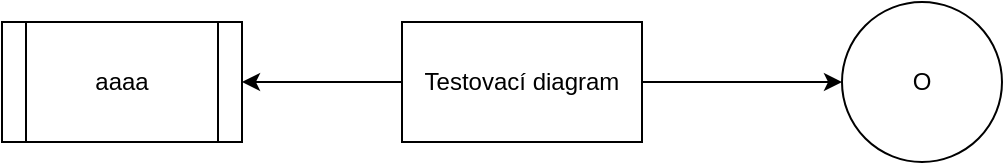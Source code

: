 <mxfile version="27.0.9">
  <diagram name="Stránka-1" id="WadXY_xlJzFDM5q_0ZeF">
    <mxGraphModel dx="2066" dy="1201" grid="1" gridSize="10" guides="1" tooltips="1" connect="1" arrows="1" fold="1" page="1" pageScale="1" pageWidth="1600" pageHeight="900" math="0" shadow="0">
      <root>
        <mxCell id="0" />
        <mxCell id="1" parent="0" />
        <mxCell id="fYOgICGNmtfUt-BqlRUG-3" value="" style="edgeStyle=orthogonalEdgeStyle;rounded=0;orthogonalLoop=1;jettySize=auto;html=1;" edge="1" parent="1" source="fYOgICGNmtfUt-BqlRUG-1" target="fYOgICGNmtfUt-BqlRUG-2">
          <mxGeometry relative="1" as="geometry" />
        </mxCell>
        <mxCell id="fYOgICGNmtfUt-BqlRUG-5" value="" style="edgeStyle=orthogonalEdgeStyle;rounded=0;orthogonalLoop=1;jettySize=auto;html=1;" edge="1" parent="1" source="fYOgICGNmtfUt-BqlRUG-1" target="fYOgICGNmtfUt-BqlRUG-4">
          <mxGeometry relative="1" as="geometry" />
        </mxCell>
        <mxCell id="fYOgICGNmtfUt-BqlRUG-1" value="Testovací diagram" style="rounded=0;whiteSpace=wrap;html=1;" vertex="1" parent="1">
          <mxGeometry x="740" y="420" width="120" height="60" as="geometry" />
        </mxCell>
        <mxCell id="fYOgICGNmtfUt-BqlRUG-2" value="O" style="ellipse;whiteSpace=wrap;html=1;rounded=0;" vertex="1" parent="1">
          <mxGeometry x="960" y="410" width="80" height="80" as="geometry" />
        </mxCell>
        <mxCell id="fYOgICGNmtfUt-BqlRUG-4" value="aaaa" style="shape=process;whiteSpace=wrap;html=1;backgroundOutline=1;rounded=0;" vertex="1" parent="1">
          <mxGeometry x="540" y="420" width="120" height="60" as="geometry" />
        </mxCell>
      </root>
    </mxGraphModel>
  </diagram>
</mxfile>
